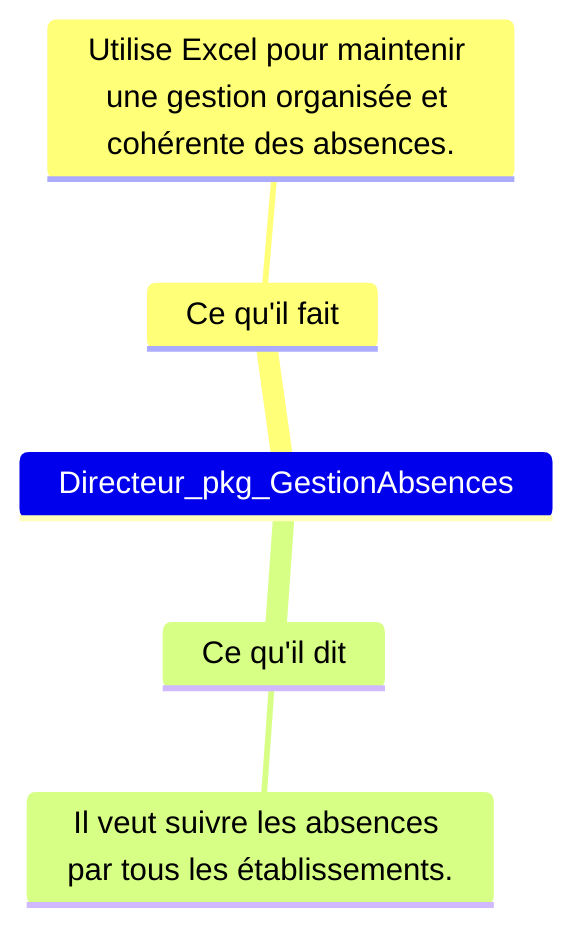 %% @config(../mindmap-config.json)
mindmap
    Directeur_pkg_GestionAbsences
        Ce qu'il fait
            Utilise Excel pour maintenir une gestion organisée et cohérente des absences.
        Ce qu'il dit
            Il veut suivre les absences par tous les établissements.